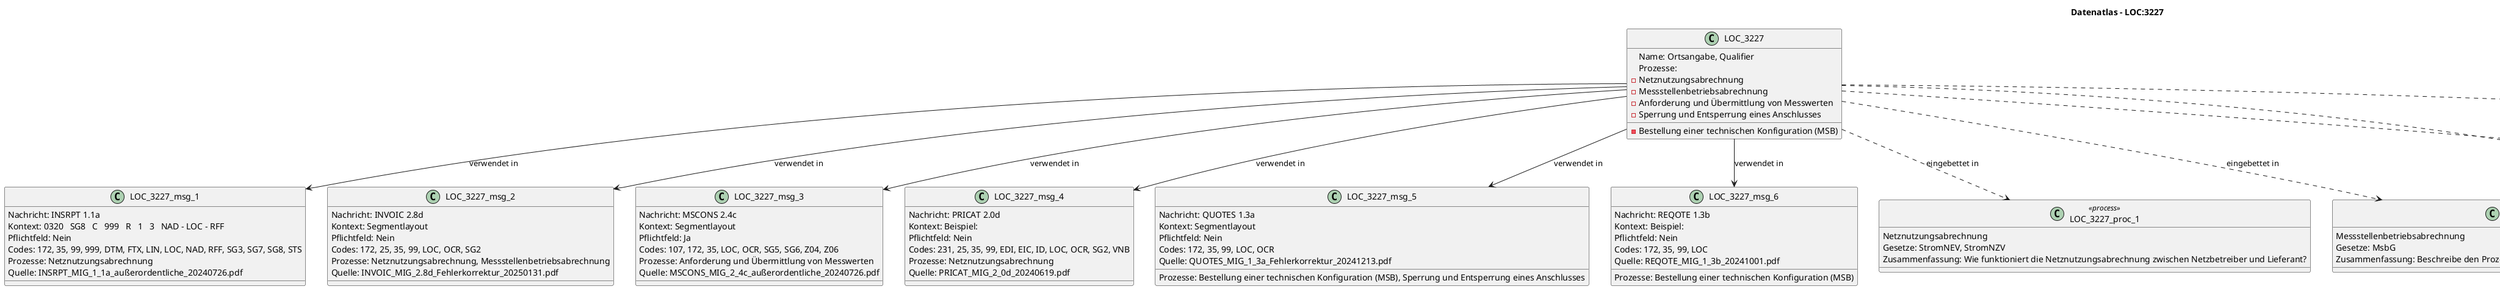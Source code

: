 @startuml
title Datenatlas – LOC:3227
class LOC_3227 {
  Name: Ortsangabe, Qualifier
  Prozesse:
    - Netznutzungsabrechnung
    - Messstellenbetriebsabrechnung
    - Anforderung und Übermittlung von Messwerten
    - Bestellung einer technischen Konfiguration (MSB)
    - Sperrung und Entsperrung eines Anschlusses
}
class LOC_3227_msg_1 {
  Nachricht: INSRPT 1.1a
  Kontext: 0320   SG8   C   999   R   1   3   NAD - LOC - RFF
  Pflichtfeld: Nein
  Codes: 172, 35, 99, 999, DTM, FTX, LIN, LOC, NAD, RFF, SG3, SG7, SG8, STS
  Prozesse: Netznutzungsabrechnung
  Quelle: INSRPT_MIG_1_1a_außerordentliche_20240726.pdf
}
LOC_3227 --> LOC_3227_msg_1 : verwendet in
class LOC_3227_msg_2 {
  Nachricht: INVOIC 2.8d
  Kontext: Segmentlayout
  Pflichtfeld: Nein
  Codes: 172, 25, 35, 99, LOC, OCR, SG2
  Prozesse: Netznutzungsabrechnung, Messstellenbetriebsabrechnung
  Quelle: INVOIC_MIG_2.8d_Fehlerkorrektur_20250131.pdf
}
LOC_3227 --> LOC_3227_msg_2 : verwendet in
class LOC_3227_msg_3 {
  Nachricht: MSCONS 2.4c
  Kontext: Segmentlayout
  Pflichtfeld: Ja
  Codes: 107, 172, 35, LOC, OCR, SG5, SG6, Z04, Z06
  Prozesse: Anforderung und Übermittlung von Messwerten
  Quelle: MSCONS_MIG_2_4c_außerordentliche_20240726.pdf
}
LOC_3227 --> LOC_3227_msg_3 : verwendet in
class LOC_3227_msg_4 {
  Nachricht: PRICAT 2.0d
  Kontext: Beispiel:
  Pflichtfeld: Nein
  Codes: 231, 25, 35, 99, EDI, EIC, ID, LOC, OCR, SG2, VNB
  Prozesse: Netznutzungsabrechnung
  Quelle: PRICAT_MIG_2_0d_20240619.pdf
}
LOC_3227 --> LOC_3227_msg_4 : verwendet in
class LOC_3227_msg_5 {
  Nachricht: QUOTES 1.3a
  Kontext: Segmentlayout
  Pflichtfeld: Nein
  Codes: 172, 35, 99, LOC, OCR
  Prozesse: Bestellung einer technischen Konfiguration (MSB), Sperrung und Entsperrung eines Anschlusses
  Quelle: QUOTES_MIG_1_3a_Fehlerkorrektur_20241213.pdf
}
LOC_3227 --> LOC_3227_msg_5 : verwendet in
class LOC_3227_msg_6 {
  Nachricht: REQOTE 1.3b
  Kontext: Beispiel:
  Pflichtfeld: Nein
  Codes: 172, 35, 99, LOC
  Prozesse: Bestellung einer technischen Konfiguration (MSB)
  Quelle: REQOTE_MIG_1_3b_20241001.pdf
}
LOC_3227 --> LOC_3227_msg_6 : verwendet in
class LOC_3227_proc_1 <<process>> {
  Netznutzungsabrechnung
  Gesetze: StromNEV, StromNZV
  Zusammenfassung: Wie funktioniert die Netznutzungsabrechnung zwischen Netzbetreiber und Lieferant?
}
LOC_3227 ..> LOC_3227_proc_1 : eingebettet in
class LOC_3227_proc_2 <<process>> {
  Messstellenbetriebsabrechnung
  Gesetze: MsbG
  Zusammenfassung: Beschreibe den Prozess der Abrechnung von Messstellenbetriebsleistungen.
}
LOC_3227 ..> LOC_3227_proc_2 : eingebettet in
class LOC_3227_proc_3 <<process>> {
  Anforderung und Übermittlung von Messwerten
  Gesetze: MsbG
  Zusammenfassung: Wie kann ein Marktpartner (z.B.
}
LOC_3227 ..> LOC_3227_proc_3 : eingebettet in
class LOC_3227_proc_4 <<process>> {
  Bestellung einer technischen Konfiguration (MSB)
  Gesetze: MsbG, EnWG
  Zusammenfassung: Erläutere den Prozess zur Bestellung einer spezifischen technischen Konfiguration bei einem Messstellenbetreiber, beispielsweise für ein intelligentes Messsystem.
}
LOC_3227 ..> LOC_3227_proc_4 : eingebettet in
class LOC_3227_proc_5 <<process>> {
  Sperrung und Entsperrung eines Anschlusses
  Gesetze: StromGVV
  Zusammenfassung: Beschreibe den End-to-End-Prozess für die Sperrung und Wiederherstellung eines Netzanschlusses.
}
LOC_3227 ..> LOC_3227_proc_5 : eingebettet in
@enduml